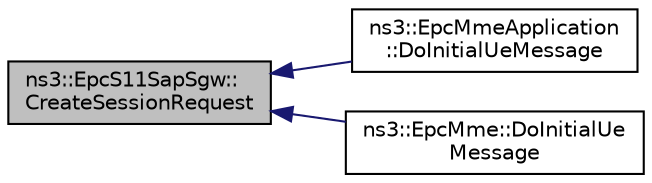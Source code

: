 digraph "ns3::EpcS11SapSgw::CreateSessionRequest"
{
  edge [fontname="Helvetica",fontsize="10",labelfontname="Helvetica",labelfontsize="10"];
  node [fontname="Helvetica",fontsize="10",shape=record];
  rankdir="LR";
  Node1 [label="ns3::EpcS11SapSgw::\lCreateSessionRequest",height=0.2,width=0.4,color="black", fillcolor="grey75", style="filled", fontcolor="black"];
  Node1 -> Node2 [dir="back",color="midnightblue",fontsize="10",style="solid"];
  Node2 [label="ns3::EpcMmeApplication\l::DoInitialUeMessage",height=0.2,width=0.4,color="black", fillcolor="white", style="filled",URL="$d3/dac/classns3_1_1EpcMmeApplication.html#a550a2feeb9c3395569cce3ae0cabaec6"];
  Node1 -> Node3 [dir="back",color="midnightblue",fontsize="10",style="solid"];
  Node3 [label="ns3::EpcMme::DoInitialUe\lMessage",height=0.2,width=0.4,color="black", fillcolor="white", style="filled",URL="$dc/d2d/classns3_1_1EpcMme.html#adfc6d15c4d0c03951e554a90ae3b7bb2"];
}
